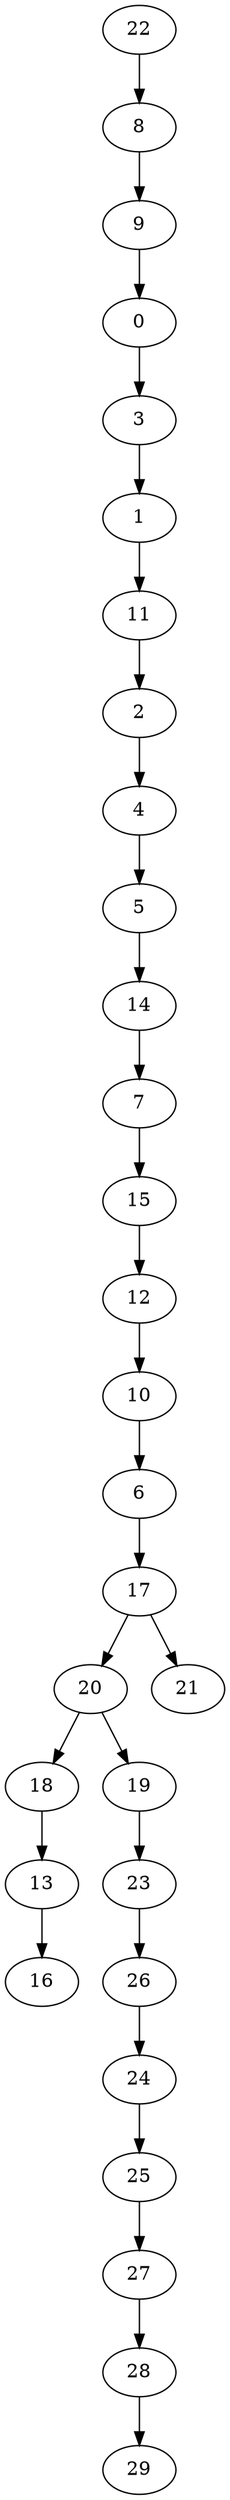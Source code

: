 digraph my_graph {
22 [label=22]
8 [label=8]
9 [label=9]
0 [label=0]
3 [label=3]
1 [label=1]
11 [label=11]
2 [label=2]
4 [label=4]
5 [label=5]
14 [label=14]
7 [label=7]
15 [label=15]
12 [label=12]
10 [label=10]
6 [label=6]
17 [label=17]
20 [label=20]
18 [label=18]
13 [label=13]
16 [label=16]
19 [label=19]
23 [label=23]
26 [label=26]
24 [label=24]
25 [label=25]
27 [label=27]
28 [label=28]
29 [label=29]
21 [label=21]
22->8
8->9
9->0
0->3
3->1
1->11
11->2
2->4
4->5
5->14
14->7
7->15
15->12
12->10
10->6
6->17
17->20
20->18
18->13
13->16
20->19
19->23
23->26
26->24
24->25
25->27
27->28
28->29
17->21
}